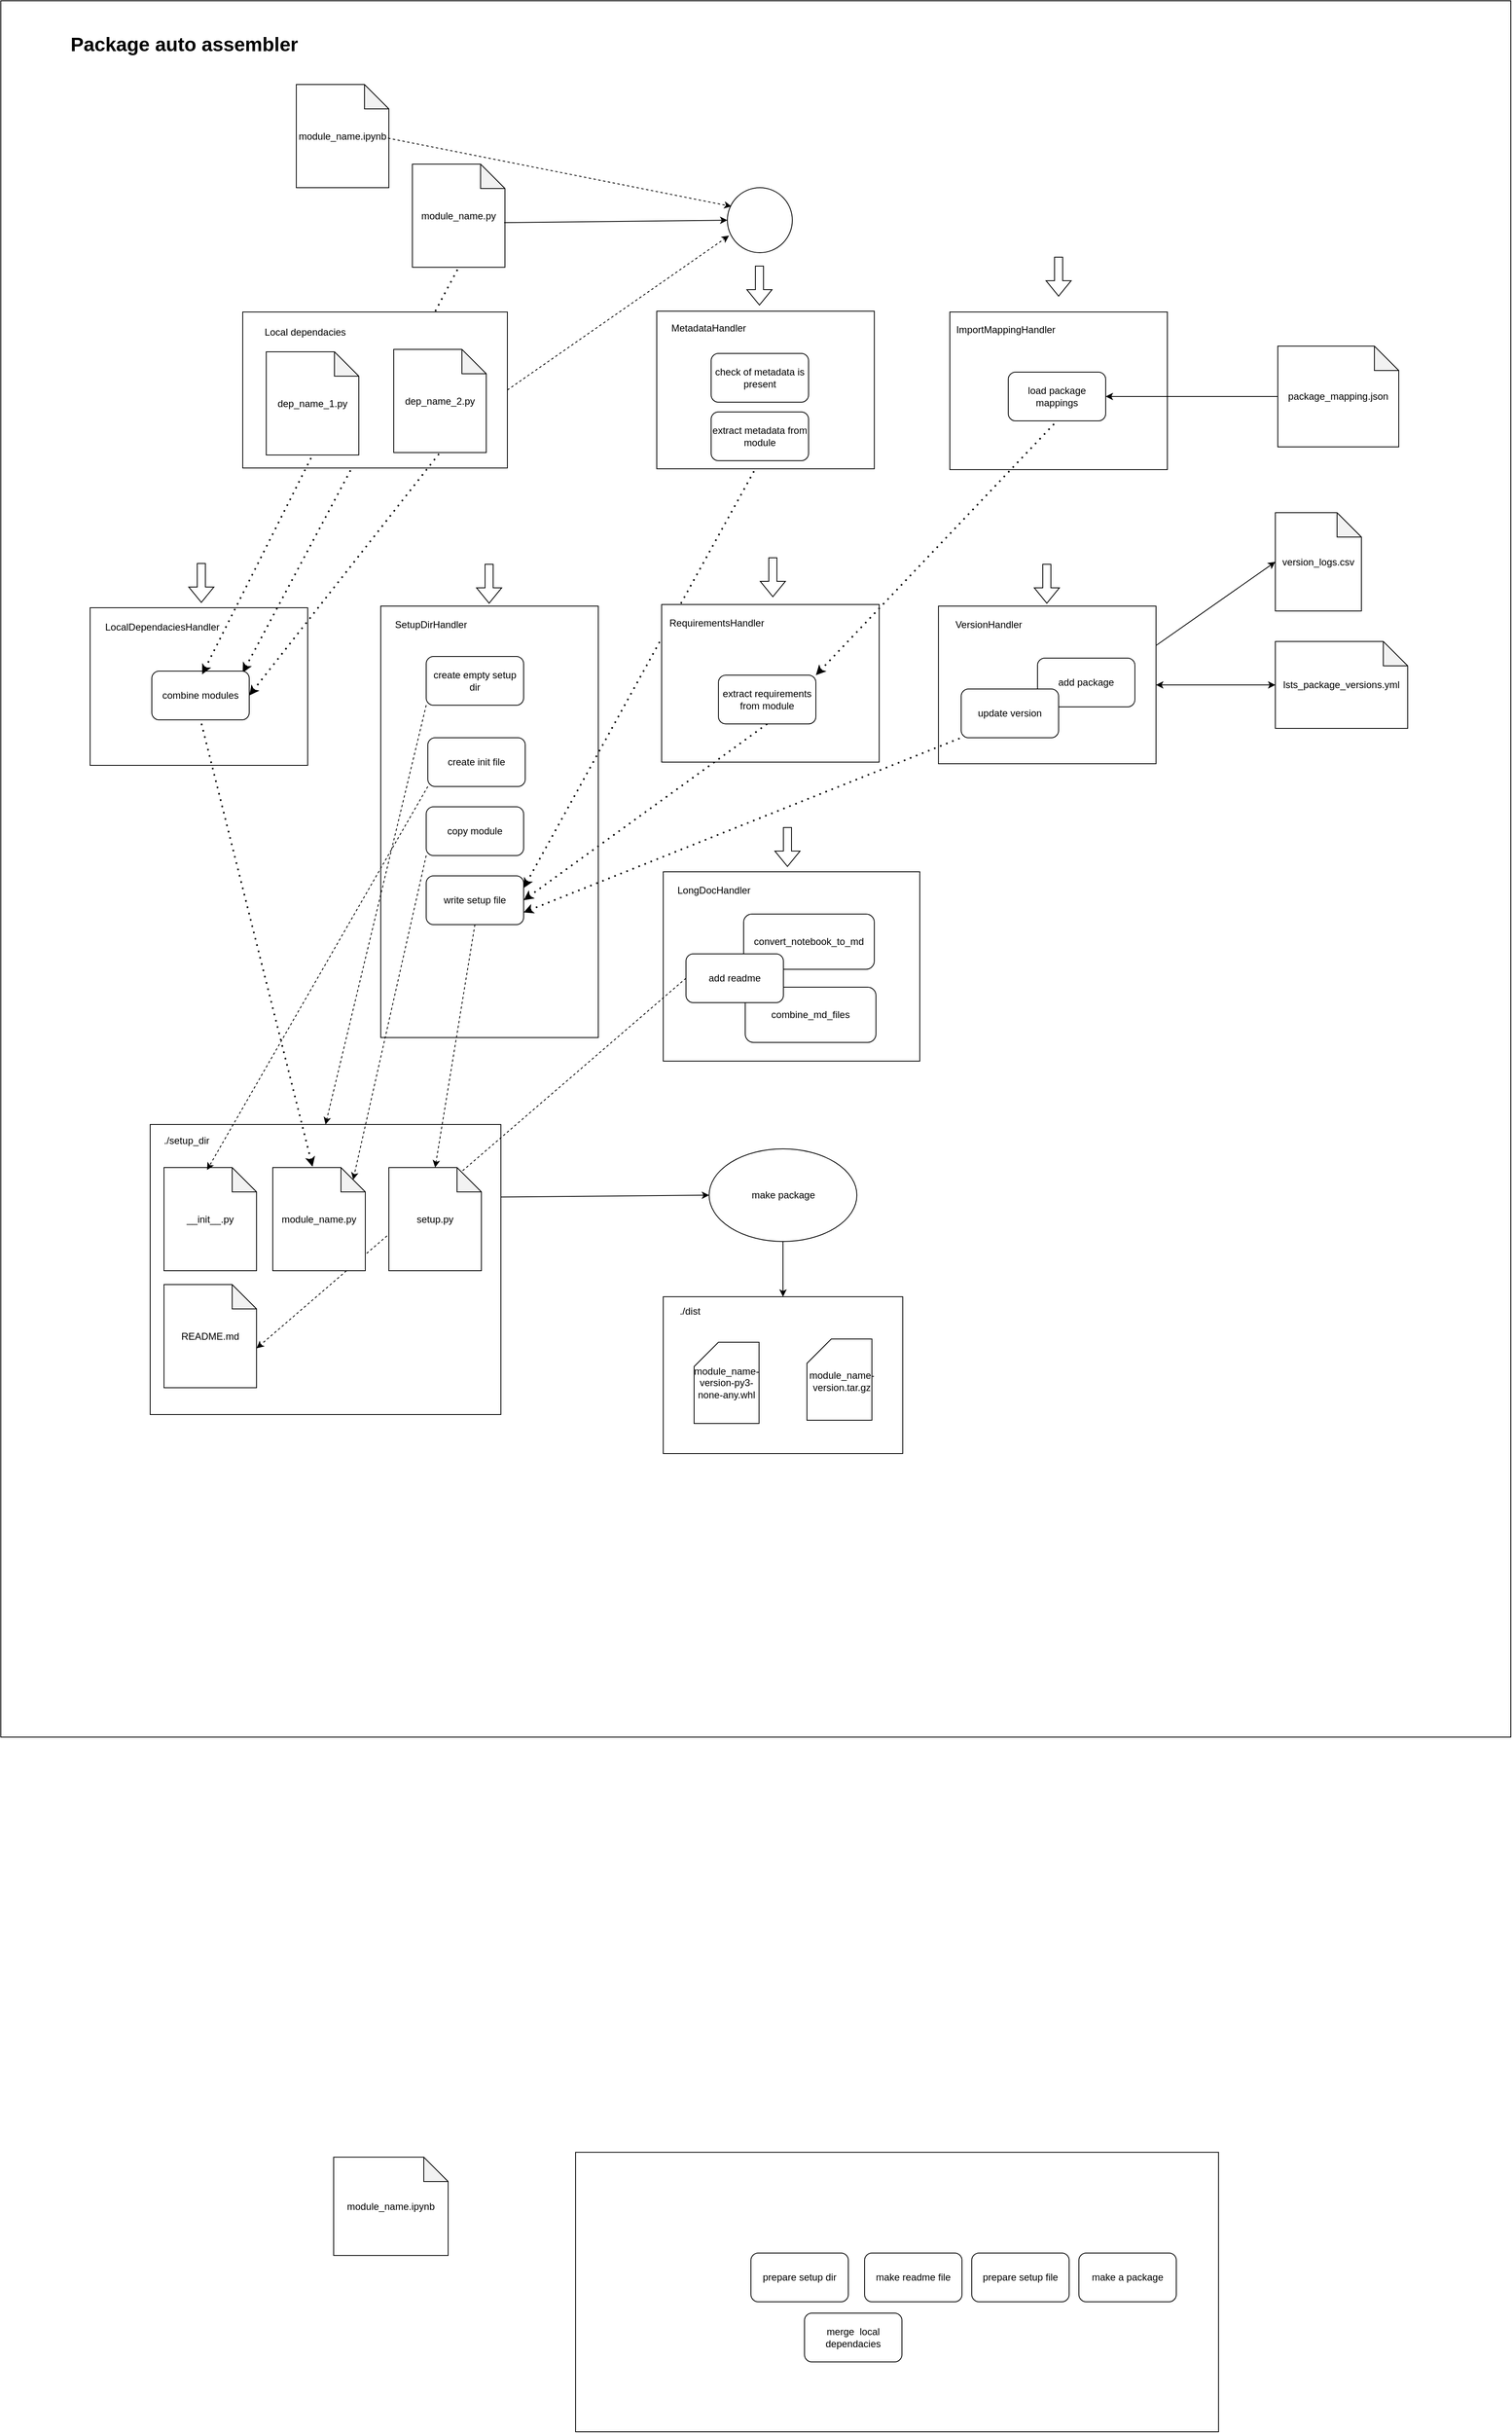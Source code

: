 <mxfile version="23.1.5" type="device">
  <diagram name="_" id="WLMHj4V7T1tkh2896ld8">
    <mxGraphModel dx="2874" dy="2067" grid="0" gridSize="10" guides="1" tooltips="1" connect="1" arrows="1" fold="1" page="0" pageScale="1" pageWidth="827" pageHeight="1169" math="0" shadow="0">
      <root>
        <mxCell id="0" />
        <mxCell id="1" parent="0" />
        <mxCell id="Jrc1zMWoi0aU3mgSClnk-74" value="" style="rounded=0;whiteSpace=wrap;html=1;fillColor=#FFFFFF;" vertex="1" parent="1">
          <mxGeometry x="-613" y="-546" width="1860" height="2137" as="geometry" />
        </mxCell>
        <mxCell id="Jrc1zMWoi0aU3mgSClnk-59" value="" style="rounded=0;whiteSpace=wrap;html=1;" vertex="1" parent="1">
          <mxGeometry x="203" y="526" width="316" height="233" as="geometry" />
        </mxCell>
        <mxCell id="Jrc1zMWoi0aU3mgSClnk-31" value="" style="rounded=0;whiteSpace=wrap;html=1;" vertex="1" parent="1">
          <mxGeometry x="-429" y="837" width="432" height="357" as="geometry" />
        </mxCell>
        <mxCell id="Jrc1zMWoi0aU3mgSClnk-65" value="" style="endArrow=classic;html=1;rounded=0;exitX=0;exitY=0.5;exitDx=0;exitDy=0;entryX=0;entryY=0;entryDx=114;entryDy=78.5;dashed=1;entryPerimeter=0;" edge="1" parent="1" source="Jrc1zMWoi0aU3mgSClnk-61" target="Jrc1zMWoi0aU3mgSClnk-64">
          <mxGeometry width="50" height="50" relative="1" as="geometry">
            <mxPoint x="153" y="770" as="sourcePoint" />
            <mxPoint x="104" y="1069" as="targetPoint" />
          </mxGeometry>
        </mxCell>
        <mxCell id="Jrc1zMWoi0aU3mgSClnk-63" value="combine_md_files" style="rounded=1;whiteSpace=wrap;html=1;" vertex="1" parent="1">
          <mxGeometry x="304" y="668" width="161" height="68" as="geometry" />
        </mxCell>
        <mxCell id="Jrc1zMWoi0aU3mgSClnk-62" value="convert_notebook_to_md" style="rounded=1;whiteSpace=wrap;html=1;" vertex="1" parent="1">
          <mxGeometry x="302" y="578" width="161" height="68" as="geometry" />
        </mxCell>
        <mxCell id="Jrc1zMWoi0aU3mgSClnk-30" value="" style="rounded=0;whiteSpace=wrap;html=1;" vertex="1" parent="1">
          <mxGeometry x="-503" y="201" width="268" height="194" as="geometry" />
        </mxCell>
        <mxCell id="Jrc1zMWoi0aU3mgSClnk-50" value="" style="endArrow=none;dashed=1;html=1;dashPattern=1 3;strokeWidth=2;rounded=0;entryX=0.5;entryY=1;entryDx=0;entryDy=0;exitX=0.933;exitY=0.033;exitDx=0;exitDy=0;startArrow=classic;startFill=1;entryPerimeter=0;exitPerimeter=0;" edge="1" parent="1" source="Jrc1zMWoi0aU3mgSClnk-43" target="gH9P8Dfxt6CHixhxEZe5-3">
          <mxGeometry width="50" height="50" relative="1" as="geometry">
            <mxPoint x="-496" y="606" as="sourcePoint" />
            <mxPoint x="-205" y="80" as="targetPoint" />
          </mxGeometry>
        </mxCell>
        <mxCell id="Jrc1zMWoi0aU3mgSClnk-18" value="" style="rounded=0;whiteSpace=wrap;html=1;" vertex="1" parent="1">
          <mxGeometry x="-145" y="199" width="268" height="531" as="geometry" />
        </mxCell>
        <mxCell id="Jrc1zMWoi0aU3mgSClnk-29" value="" style="endArrow=none;dashed=1;html=1;dashPattern=1 3;strokeWidth=2;rounded=0;entryX=0.5;entryY=1;entryDx=0;entryDy=0;exitX=1;exitY=0.25;exitDx=0;exitDy=0;startArrow=classic;startFill=1;" edge="1" parent="1" source="Jrc1zMWoi0aU3mgSClnk-25" target="gH9P8Dfxt6CHixhxEZe5-9">
          <mxGeometry width="50" height="50" relative="1" as="geometry">
            <mxPoint x="14" y="311" as="sourcePoint" />
            <mxPoint x="314" y="94" as="targetPoint" />
          </mxGeometry>
        </mxCell>
        <mxCell id="Jrc1zMWoi0aU3mgSClnk-26" value="" style="rounded=0;whiteSpace=wrap;html=1;" vertex="1" parent="1">
          <mxGeometry x="201" y="197" width="268" height="194" as="geometry" />
        </mxCell>
        <mxCell id="Jrc1zMWoi0aU3mgSClnk-13" value="" style="rounded=0;whiteSpace=wrap;html=1;" vertex="1" parent="1">
          <mxGeometry x="195" y="-164" width="268" height="194" as="geometry" />
        </mxCell>
        <mxCell id="Jrc1zMWoi0aU3mgSClnk-3" value="" style="rounded=0;whiteSpace=wrap;html=1;" vertex="1" parent="1">
          <mxGeometry x="542" y="199" width="268" height="194" as="geometry" />
        </mxCell>
        <mxCell id="gH9P8Dfxt6CHixhxEZe5-7" value="" style="rounded=0;whiteSpace=wrap;html=1;" parent="1" vertex="1">
          <mxGeometry x="203" y="1049" width="295" height="193" as="geometry" />
        </mxCell>
        <mxCell id="gH9P8Dfxt6CHixhxEZe5-1" value="" style="rounded=0;whiteSpace=wrap;html=1;" parent="1" vertex="1">
          <mxGeometry x="95" y="2102" width="792" height="344" as="geometry" />
        </mxCell>
        <mxCell id="gH9P8Dfxt6CHixhxEZe5-3" value="module_name.py" style="shape=note;whiteSpace=wrap;html=1;backgroundOutline=1;darkOpacity=0.05;" parent="1" vertex="1">
          <mxGeometry x="-106" y="-345" width="114" height="127" as="geometry" />
        </mxCell>
        <mxCell id="gH9P8Dfxt6CHixhxEZe5-4" value="module_name.ipynb" style="shape=note;whiteSpace=wrap;html=1;backgroundOutline=1;darkOpacity=0.05;" parent="1" vertex="1">
          <mxGeometry x="-203" y="2108" width="141" height="121" as="geometry" />
        </mxCell>
        <mxCell id="gH9P8Dfxt6CHixhxEZe5-5" value="module_name-version-py3-none-any.whl" style="shape=card;whiteSpace=wrap;html=1;" parent="1" vertex="1">
          <mxGeometry x="241" y="1105" width="80" height="100" as="geometry" />
        </mxCell>
        <mxCell id="gH9P8Dfxt6CHixhxEZe5-6" value="" style="shape=card;whiteSpace=wrap;html=1;" parent="1" vertex="1">
          <mxGeometry x="380" y="1101" width="80" height="100" as="geometry" />
        </mxCell>
        <mxCell id="gH9P8Dfxt6CHixhxEZe5-8" value="./dist" style="text;html=1;align=center;verticalAlign=middle;whiteSpace=wrap;rounded=0;" parent="1" vertex="1">
          <mxGeometry x="206" y="1052" width="60" height="30" as="geometry" />
        </mxCell>
        <mxCell id="gH9P8Dfxt6CHixhxEZe5-9" value="extract metadata from module" style="rounded=1;whiteSpace=wrap;html=1;" parent="1" vertex="1">
          <mxGeometry x="262" y="-40" width="120" height="60" as="geometry" />
        </mxCell>
        <mxCell id="gH9P8Dfxt6CHixhxEZe5-11" value="prepare setup dir" style="rounded=1;whiteSpace=wrap;html=1;" parent="1" vertex="1">
          <mxGeometry x="311" y="2226" width="120" height="60" as="geometry" />
        </mxCell>
        <mxCell id="gH9P8Dfxt6CHixhxEZe5-12" value="merge &amp;nbsp;local dependacies" style="rounded=1;whiteSpace=wrap;html=1;" parent="1" vertex="1">
          <mxGeometry x="377" y="2300" width="120" height="60" as="geometry" />
        </mxCell>
        <mxCell id="gH9P8Dfxt6CHixhxEZe5-13" value="extract requirements from module" style="rounded=1;whiteSpace=wrap;html=1;" parent="1" vertex="1">
          <mxGeometry x="271" y="284" width="120" height="60" as="geometry" />
        </mxCell>
        <mxCell id="gH9P8Dfxt6CHixhxEZe5-14" value="make readme file" style="rounded=1;whiteSpace=wrap;html=1;" parent="1" vertex="1">
          <mxGeometry x="451" y="2226" width="120" height="60" as="geometry" />
        </mxCell>
        <mxCell id="gH9P8Dfxt6CHixhxEZe5-15" value="prepare setup file" style="rounded=1;whiteSpace=wrap;html=1;" parent="1" vertex="1">
          <mxGeometry x="583" y="2226" width="120" height="60" as="geometry" />
        </mxCell>
        <mxCell id="gH9P8Dfxt6CHixhxEZe5-16" value="make a package" style="rounded=1;whiteSpace=wrap;html=1;" parent="1" vertex="1">
          <mxGeometry x="715" y="2226" width="120" height="60" as="geometry" />
        </mxCell>
        <mxCell id="gH9P8Dfxt6CHixhxEZe5-17" value="module_name-version.tar.gz" style="text;html=1;align=center;verticalAlign=middle;whiteSpace=wrap;rounded=0;" parent="1" vertex="1">
          <mxGeometry x="393" y="1138" width="60" height="30" as="geometry" />
        </mxCell>
        <mxCell id="Jrc1zMWoi0aU3mgSClnk-1" value="version_logs.csv" style="shape=note;whiteSpace=wrap;html=1;backgroundOutline=1;darkOpacity=0.05;" vertex="1" parent="1">
          <mxGeometry x="957" y="84" width="106" height="121" as="geometry" />
        </mxCell>
        <mxCell id="Jrc1zMWoi0aU3mgSClnk-2" value="&lt;h1&gt;Package auto assembler&lt;/h1&gt;&lt;p&gt;&lt;br&gt;&lt;/p&gt;" style="text;html=1;spacing=5;spacingTop=-20;whiteSpace=wrap;overflow=hidden;rounded=0;" vertex="1" parent="1">
          <mxGeometry x="-532" y="-512" width="313" height="120" as="geometry" />
        </mxCell>
        <mxCell id="Jrc1zMWoi0aU3mgSClnk-4" value="VersionHandler" style="text;html=1;align=center;verticalAlign=middle;whiteSpace=wrap;rounded=0;" vertex="1" parent="1">
          <mxGeometry x="544" y="207" width="120" height="29" as="geometry" />
        </mxCell>
        <mxCell id="Jrc1zMWoi0aU3mgSClnk-5" value="add package" style="rounded=1;whiteSpace=wrap;html=1;" vertex="1" parent="1">
          <mxGeometry x="664" y="263" width="120" height="60" as="geometry" />
        </mxCell>
        <mxCell id="gH9P8Dfxt6CHixhxEZe5-10" value="update version" style="rounded=1;whiteSpace=wrap;html=1;" parent="1" vertex="1">
          <mxGeometry x="570" y="301" width="120" height="60" as="geometry" />
        </mxCell>
        <mxCell id="Jrc1zMWoi0aU3mgSClnk-7" value="lsts_package_versions.yml" style="shape=note;whiteSpace=wrap;html=1;backgroundOutline=1;darkOpacity=0.05;" vertex="1" parent="1">
          <mxGeometry x="957" y="242.5" width="163" height="107" as="geometry" />
        </mxCell>
        <mxCell id="Jrc1zMWoi0aU3mgSClnk-8" value="" style="endArrow=classic;startArrow=classic;html=1;rounded=0;exitX=1;exitY=0.5;exitDx=0;exitDy=0;entryX=0;entryY=0.5;entryDx=0;entryDy=0;entryPerimeter=0;" edge="1" parent="1" source="Jrc1zMWoi0aU3mgSClnk-3" target="Jrc1zMWoi0aU3mgSClnk-7">
          <mxGeometry width="50" height="50" relative="1" as="geometry">
            <mxPoint x="1071" y="175" as="sourcePoint" />
            <mxPoint x="1185" y="162" as="targetPoint" />
          </mxGeometry>
        </mxCell>
        <mxCell id="Jrc1zMWoi0aU3mgSClnk-9" value="" style="endArrow=classic;html=1;rounded=0;exitX=1;exitY=0.25;exitDx=0;exitDy=0;entryX=0;entryY=0.5;entryDx=0;entryDy=0;entryPerimeter=0;" edge="1" parent="1" source="Jrc1zMWoi0aU3mgSClnk-3" target="Jrc1zMWoi0aU3mgSClnk-1">
          <mxGeometry width="50" height="50" relative="1" as="geometry">
            <mxPoint x="1079" y="114" as="sourcePoint" />
            <mxPoint x="1129" y="64" as="targetPoint" />
          </mxGeometry>
        </mxCell>
        <mxCell id="Jrc1zMWoi0aU3mgSClnk-10" value="" style="ellipse;whiteSpace=wrap;html=1;aspect=fixed;" vertex="1" parent="1">
          <mxGeometry x="282" y="-316" width="80" height="80" as="geometry" />
        </mxCell>
        <mxCell id="Jrc1zMWoi0aU3mgSClnk-11" value="" style="endArrow=classic;html=1;rounded=0;exitX=0.991;exitY=0.567;exitDx=0;exitDy=0;exitPerimeter=0;entryX=0;entryY=0.5;entryDx=0;entryDy=0;" edge="1" parent="1" source="gH9P8Dfxt6CHixhxEZe5-3" target="Jrc1zMWoi0aU3mgSClnk-10">
          <mxGeometry width="50" height="50" relative="1" as="geometry">
            <mxPoint x="107" y="-227" as="sourcePoint" />
            <mxPoint x="157" y="-277" as="targetPoint" />
          </mxGeometry>
        </mxCell>
        <mxCell id="Jrc1zMWoi0aU3mgSClnk-12" value="" style="shape=flexArrow;endArrow=classic;html=1;rounded=0;" edge="1" parent="1">
          <mxGeometry width="50" height="50" relative="1" as="geometry">
            <mxPoint x="675.5" y="147" as="sourcePoint" />
            <mxPoint x="675.5" y="196" as="targetPoint" />
          </mxGeometry>
        </mxCell>
        <mxCell id="Jrc1zMWoi0aU3mgSClnk-15" value="MetadataHandler" style="text;html=1;align=center;verticalAlign=middle;whiteSpace=wrap;rounded=0;" vertex="1" parent="1">
          <mxGeometry x="199" y="-158" width="120" height="29" as="geometry" />
        </mxCell>
        <mxCell id="Jrc1zMWoi0aU3mgSClnk-16" value="check of metadata is present" style="rounded=1;whiteSpace=wrap;html=1;" vertex="1" parent="1">
          <mxGeometry x="262" y="-112" width="120" height="60" as="geometry" />
        </mxCell>
        <mxCell id="Jrc1zMWoi0aU3mgSClnk-17" value="" style="shape=flexArrow;endArrow=classic;html=1;rounded=0;" edge="1" parent="1">
          <mxGeometry width="50" height="50" relative="1" as="geometry">
            <mxPoint x="321.5" y="-220" as="sourcePoint" />
            <mxPoint x="321.5" y="-171" as="targetPoint" />
          </mxGeometry>
        </mxCell>
        <mxCell id="Jrc1zMWoi0aU3mgSClnk-19" value="SetupDirHandler" style="text;html=1;align=center;verticalAlign=middle;whiteSpace=wrap;rounded=0;" vertex="1" parent="1">
          <mxGeometry x="-143" y="207" width="120" height="29" as="geometry" />
        </mxCell>
        <mxCell id="Jrc1zMWoi0aU3mgSClnk-20" value="create empty setup dir" style="rounded=1;whiteSpace=wrap;html=1;" vertex="1" parent="1">
          <mxGeometry x="-89" y="261" width="120" height="60" as="geometry" />
        </mxCell>
        <mxCell id="Jrc1zMWoi0aU3mgSClnk-21" value="copy module" style="rounded=1;whiteSpace=wrap;html=1;" vertex="1" parent="1">
          <mxGeometry x="-89" y="446" width="120" height="60" as="geometry" />
        </mxCell>
        <mxCell id="Jrc1zMWoi0aU3mgSClnk-22" value="" style="shape=flexArrow;endArrow=classic;html=1;rounded=0;" edge="1" parent="1">
          <mxGeometry width="50" height="50" relative="1" as="geometry">
            <mxPoint x="-11.5" y="147" as="sourcePoint" />
            <mxPoint x="-11.5" y="196" as="targetPoint" />
          </mxGeometry>
        </mxCell>
        <mxCell id="Jrc1zMWoi0aU3mgSClnk-24" value="create init file" style="rounded=1;whiteSpace=wrap;html=1;" vertex="1" parent="1">
          <mxGeometry x="-87" y="361" width="120" height="60" as="geometry" />
        </mxCell>
        <mxCell id="Jrc1zMWoi0aU3mgSClnk-25" value="write setup file" style="rounded=1;whiteSpace=wrap;html=1;" vertex="1" parent="1">
          <mxGeometry x="-89" y="531" width="120" height="60" as="geometry" />
        </mxCell>
        <mxCell id="Jrc1zMWoi0aU3mgSClnk-27" value="RequirementsHandler" style="text;html=1;align=center;verticalAlign=middle;whiteSpace=wrap;rounded=0;" vertex="1" parent="1">
          <mxGeometry x="209" y="205" width="120" height="29" as="geometry" />
        </mxCell>
        <mxCell id="Jrc1zMWoi0aU3mgSClnk-28" value="" style="endArrow=none;dashed=1;html=1;dashPattern=1 3;strokeWidth=2;rounded=0;entryX=0.5;entryY=1;entryDx=0;entryDy=0;exitX=1;exitY=0.5;exitDx=0;exitDy=0;startArrow=classic;startFill=1;" edge="1" parent="1" source="Jrc1zMWoi0aU3mgSClnk-25" target="gH9P8Dfxt6CHixhxEZe5-13">
          <mxGeometry width="50" height="50" relative="1" as="geometry">
            <mxPoint x="338" y="549" as="sourcePoint" />
            <mxPoint x="388" y="499" as="targetPoint" />
          </mxGeometry>
        </mxCell>
        <mxCell id="Jrc1zMWoi0aU3mgSClnk-32" value="./setup_dir" style="text;html=1;align=center;verticalAlign=middle;whiteSpace=wrap;rounded=0;" vertex="1" parent="1">
          <mxGeometry x="-440" y="841" width="112" height="32" as="geometry" />
        </mxCell>
        <mxCell id="Jrc1zMWoi0aU3mgSClnk-33" value="" style="endArrow=classic;html=1;rounded=0;exitX=0;exitY=1;exitDx=0;exitDy=0;entryX=0.5;entryY=0;entryDx=0;entryDy=0;dashed=1;" edge="1" parent="1" source="Jrc1zMWoi0aU3mgSClnk-20" target="Jrc1zMWoi0aU3mgSClnk-31">
          <mxGeometry width="50" height="50" relative="1" as="geometry">
            <mxPoint x="-391" y="521" as="sourcePoint" />
            <mxPoint x="-341" y="471" as="targetPoint" />
          </mxGeometry>
        </mxCell>
        <mxCell id="Jrc1zMWoi0aU3mgSClnk-34" value="module_name.py" style="shape=note;whiteSpace=wrap;html=1;backgroundOutline=1;darkOpacity=0.05;" vertex="1" parent="1">
          <mxGeometry x="-278" y="890" width="114" height="127" as="geometry" />
        </mxCell>
        <mxCell id="Jrc1zMWoi0aU3mgSClnk-35" value="__init__.py" style="shape=note;whiteSpace=wrap;html=1;backgroundOutline=1;darkOpacity=0.05;" vertex="1" parent="1">
          <mxGeometry x="-412" y="890" width="114" height="127" as="geometry" />
        </mxCell>
        <mxCell id="Jrc1zMWoi0aU3mgSClnk-36" value="setup.py" style="shape=note;whiteSpace=wrap;html=1;backgroundOutline=1;darkOpacity=0.05;" vertex="1" parent="1">
          <mxGeometry x="-135" y="890" width="114" height="127" as="geometry" />
        </mxCell>
        <mxCell id="Jrc1zMWoi0aU3mgSClnk-37" value="" style="endArrow=classic;html=1;rounded=0;exitX=0;exitY=1;exitDx=0;exitDy=0;entryX=0;entryY=0;entryDx=99;entryDy=15;dashed=1;entryPerimeter=0;" edge="1" parent="1" source="Jrc1zMWoi0aU3mgSClnk-21" target="Jrc1zMWoi0aU3mgSClnk-34">
          <mxGeometry width="50" height="50" relative="1" as="geometry">
            <mxPoint x="-101" y="453" as="sourcePoint" />
            <mxPoint x="-208" y="999" as="targetPoint" />
          </mxGeometry>
        </mxCell>
        <mxCell id="Jrc1zMWoi0aU3mgSClnk-38" value="" style="endArrow=classic;html=1;rounded=0;exitX=0;exitY=1;exitDx=0;exitDy=0;entryX=0.465;entryY=0.024;entryDx=0;entryDy=0;dashed=1;entryPerimeter=0;" edge="1" parent="1" source="Jrc1zMWoi0aU3mgSClnk-24" target="Jrc1zMWoi0aU3mgSClnk-35">
          <mxGeometry width="50" height="50" relative="1" as="geometry">
            <mxPoint x="-265" y="491" as="sourcePoint" />
            <mxPoint x="-355" y="890" as="targetPoint" />
          </mxGeometry>
        </mxCell>
        <mxCell id="Jrc1zMWoi0aU3mgSClnk-39" value="" style="endArrow=classic;html=1;rounded=0;exitX=0.5;exitY=1;exitDx=0;exitDy=0;entryX=0.5;entryY=0;entryDx=0;entryDy=0;dashed=1;entryPerimeter=0;" edge="1" parent="1" source="Jrc1zMWoi0aU3mgSClnk-25" target="Jrc1zMWoi0aU3mgSClnk-36">
          <mxGeometry width="50" height="50" relative="1" as="geometry">
            <mxPoint x="153" y="705" as="sourcePoint" />
            <mxPoint x="63" y="1104" as="targetPoint" />
          </mxGeometry>
        </mxCell>
        <mxCell id="Jrc1zMWoi0aU3mgSClnk-40" value="" style="shape=flexArrow;endArrow=classic;html=1;rounded=0;" edge="1" parent="1">
          <mxGeometry width="50" height="50" relative="1" as="geometry">
            <mxPoint x="338" y="139" as="sourcePoint" />
            <mxPoint x="338" y="188" as="targetPoint" />
          </mxGeometry>
        </mxCell>
        <mxCell id="Jrc1zMWoi0aU3mgSClnk-41" value="" style="shape=flexArrow;endArrow=classic;html=1;rounded=0;" edge="1" parent="1">
          <mxGeometry width="50" height="50" relative="1" as="geometry">
            <mxPoint x="-366" y="146" as="sourcePoint" />
            <mxPoint x="-366" y="195" as="targetPoint" />
          </mxGeometry>
        </mxCell>
        <mxCell id="Jrc1zMWoi0aU3mgSClnk-42" value="LocalDependaciesHandler" style="text;html=1;align=center;verticalAlign=middle;whiteSpace=wrap;rounded=0;" vertex="1" parent="1">
          <mxGeometry x="-491" y="210" width="154" height="29" as="geometry" />
        </mxCell>
        <mxCell id="Jrc1zMWoi0aU3mgSClnk-43" value="combine modules" style="rounded=1;whiteSpace=wrap;html=1;" vertex="1" parent="1">
          <mxGeometry x="-427" y="279" width="120" height="60" as="geometry" />
        </mxCell>
        <mxCell id="Jrc1zMWoi0aU3mgSClnk-44" value="" style="rounded=0;whiteSpace=wrap;html=1;" vertex="1" parent="1">
          <mxGeometry x="-315" y="-163" width="326" height="192" as="geometry" />
        </mxCell>
        <mxCell id="Jrc1zMWoi0aU3mgSClnk-46" value="dep_name_1.py" style="shape=note;whiteSpace=wrap;html=1;backgroundOutline=1;darkOpacity=0.05;" vertex="1" parent="1">
          <mxGeometry x="-286" y="-114" width="114" height="127" as="geometry" />
        </mxCell>
        <mxCell id="Jrc1zMWoi0aU3mgSClnk-47" value="dep_name_2.py" style="shape=note;whiteSpace=wrap;html=1;backgroundOutline=1;darkOpacity=0.05;" vertex="1" parent="1">
          <mxGeometry x="-129" y="-117" width="114" height="127" as="geometry" />
        </mxCell>
        <mxCell id="Jrc1zMWoi0aU3mgSClnk-48" value="Local dependacies" style="text;html=1;align=center;verticalAlign=middle;whiteSpace=wrap;rounded=0;" vertex="1" parent="1">
          <mxGeometry x="-307" y="-153" width="138" height="29" as="geometry" />
        </mxCell>
        <mxCell id="Jrc1zMWoi0aU3mgSClnk-49" value="" style="endArrow=classic;html=1;rounded=0;exitX=1;exitY=0.5;exitDx=0;exitDy=0;entryX=0.025;entryY=0.738;entryDx=0;entryDy=0;entryPerimeter=0;dashed=1;" edge="1" parent="1" source="Jrc1zMWoi0aU3mgSClnk-44" target="Jrc1zMWoi0aU3mgSClnk-10">
          <mxGeometry width="50" height="50" relative="1" as="geometry">
            <mxPoint x="-97" y="-189" as="sourcePoint" />
            <mxPoint x="178" y="-192" as="targetPoint" />
          </mxGeometry>
        </mxCell>
        <mxCell id="Jrc1zMWoi0aU3mgSClnk-51" value="" style="endArrow=none;dashed=1;html=1;dashPattern=1 3;strokeWidth=2;rounded=0;entryX=0.5;entryY=1;entryDx=0;entryDy=0;startArrow=classic;startFill=1;entryPerimeter=0;" edge="1" parent="1" target="Jrc1zMWoi0aU3mgSClnk-46">
          <mxGeometry width="50" height="50" relative="1" as="geometry">
            <mxPoint x="-365" y="283" as="sourcePoint" />
            <mxPoint x="-260" y="71" as="targetPoint" />
          </mxGeometry>
        </mxCell>
        <mxCell id="Jrc1zMWoi0aU3mgSClnk-52" value="" style="endArrow=none;dashed=1;html=1;dashPattern=1 3;strokeWidth=2;rounded=0;entryX=0.5;entryY=1;entryDx=0;entryDy=0;startArrow=classic;startFill=1;entryPerimeter=0;exitX=1;exitY=0.5;exitDx=0;exitDy=0;" edge="1" parent="1" source="Jrc1zMWoi0aU3mgSClnk-43" target="Jrc1zMWoi0aU3mgSClnk-47">
          <mxGeometry width="50" height="50" relative="1" as="geometry">
            <mxPoint x="-334" y="349.5" as="sourcePoint" />
            <mxPoint x="-198" y="79.5" as="targetPoint" />
          </mxGeometry>
        </mxCell>
        <mxCell id="Jrc1zMWoi0aU3mgSClnk-54" value="" style="endArrow=none;dashed=1;html=1;dashPattern=1 3;strokeWidth=2;rounded=0;entryX=0.5;entryY=1;entryDx=0;entryDy=0;startArrow=classic;startFill=1;exitX=0.43;exitY=-0.008;exitDx=0;exitDy=0;exitPerimeter=0;" edge="1" parent="1" source="Jrc1zMWoi0aU3mgSClnk-34" target="Jrc1zMWoi0aU3mgSClnk-43">
          <mxGeometry width="50" height="50" relative="1" as="geometry">
            <mxPoint x="-537" y="741" as="sourcePoint" />
            <mxPoint x="-401" y="471" as="targetPoint" />
          </mxGeometry>
        </mxCell>
        <mxCell id="Jrc1zMWoi0aU3mgSClnk-55" value="make package" style="ellipse;whiteSpace=wrap;html=1;" vertex="1" parent="1">
          <mxGeometry x="259.5" y="867" width="182" height="114" as="geometry" />
        </mxCell>
        <mxCell id="Jrc1zMWoi0aU3mgSClnk-56" value="" style="endArrow=classic;html=1;rounded=0;exitX=1;exitY=0.25;exitDx=0;exitDy=0;entryX=0;entryY=0.5;entryDx=0;entryDy=0;" edge="1" parent="1" source="Jrc1zMWoi0aU3mgSClnk-31" target="Jrc1zMWoi0aU3mgSClnk-55">
          <mxGeometry width="50" height="50" relative="1" as="geometry">
            <mxPoint x="-65" y="1472" as="sourcePoint" />
            <mxPoint x="-15" y="1422" as="targetPoint" />
          </mxGeometry>
        </mxCell>
        <mxCell id="Jrc1zMWoi0aU3mgSClnk-57" value="" style="endArrow=classic;html=1;rounded=0;exitX=0.5;exitY=1;exitDx=0;exitDy=0;entryX=0.5;entryY=0;entryDx=0;entryDy=0;" edge="1" parent="1" source="Jrc1zMWoi0aU3mgSClnk-55" target="gH9P8Dfxt6CHixhxEZe5-7">
          <mxGeometry width="50" height="50" relative="1" as="geometry">
            <mxPoint x="-209" y="1323" as="sourcePoint" />
            <mxPoint x="125" y="1594" as="targetPoint" />
          </mxGeometry>
        </mxCell>
        <mxCell id="Jrc1zMWoi0aU3mgSClnk-58" value="" style="endArrow=none;dashed=1;html=1;dashPattern=1 3;strokeWidth=2;rounded=0;entryX=0;entryY=1;entryDx=0;entryDy=0;exitX=1;exitY=0.75;exitDx=0;exitDy=0;startArrow=classic;startFill=1;" edge="1" parent="1" source="Jrc1zMWoi0aU3mgSClnk-25" target="gH9P8Dfxt6CHixhxEZe5-10">
          <mxGeometry width="50" height="50" relative="1" as="geometry">
            <mxPoint x="195.5" y="661" as="sourcePoint" />
            <mxPoint x="495.5" y="444" as="targetPoint" />
          </mxGeometry>
        </mxCell>
        <mxCell id="Jrc1zMWoi0aU3mgSClnk-60" value="LongDocHandler" style="text;html=1;align=center;verticalAlign=middle;whiteSpace=wrap;rounded=0;" vertex="1" parent="1">
          <mxGeometry x="214" y="533" width="103" height="32" as="geometry" />
        </mxCell>
        <mxCell id="Jrc1zMWoi0aU3mgSClnk-61" value="add readme" style="rounded=1;whiteSpace=wrap;html=1;" vertex="1" parent="1">
          <mxGeometry x="231" y="627" width="120" height="60" as="geometry" />
        </mxCell>
        <mxCell id="Jrc1zMWoi0aU3mgSClnk-64" value="README.md" style="shape=note;whiteSpace=wrap;html=1;backgroundOutline=1;darkOpacity=0.05;" vertex="1" parent="1">
          <mxGeometry x="-412" y="1034" width="114" height="127" as="geometry" />
        </mxCell>
        <mxCell id="Jrc1zMWoi0aU3mgSClnk-66" value="" style="shape=flexArrow;endArrow=classic;html=1;rounded=0;" edge="1" parent="1">
          <mxGeometry width="50" height="50" relative="1" as="geometry">
            <mxPoint x="356" y="471" as="sourcePoint" />
            <mxPoint x="356" y="520" as="targetPoint" />
          </mxGeometry>
        </mxCell>
        <mxCell id="Jrc1zMWoi0aU3mgSClnk-67" value="" style="rounded=0;whiteSpace=wrap;html=1;" vertex="1" parent="1">
          <mxGeometry x="556" y="-163" width="268" height="194" as="geometry" />
        </mxCell>
        <mxCell id="Jrc1zMWoi0aU3mgSClnk-68" value="" style="shape=flexArrow;endArrow=classic;html=1;rounded=0;" edge="1" parent="1">
          <mxGeometry width="50" height="50" relative="1" as="geometry">
            <mxPoint x="690" y="-231" as="sourcePoint" />
            <mxPoint x="690" y="-182" as="targetPoint" />
          </mxGeometry>
        </mxCell>
        <mxCell id="Jrc1zMWoi0aU3mgSClnk-69" value="ImportMappingHandler" style="text;html=1;align=center;verticalAlign=middle;whiteSpace=wrap;rounded=0;" vertex="1" parent="1">
          <mxGeometry x="565" y="-156" width="120" height="29" as="geometry" />
        </mxCell>
        <mxCell id="Jrc1zMWoi0aU3mgSClnk-70" value="load package mappings" style="rounded=1;whiteSpace=wrap;html=1;" vertex="1" parent="1">
          <mxGeometry x="628" y="-89" width="120" height="60" as="geometry" />
        </mxCell>
        <mxCell id="Jrc1zMWoi0aU3mgSClnk-71" value="package_mapping.json" style="shape=note;whiteSpace=wrap;html=1;backgroundOutline=1;darkOpacity=0.05;" vertex="1" parent="1">
          <mxGeometry x="960" y="-121" width="149" height="124" as="geometry" />
        </mxCell>
        <mxCell id="Jrc1zMWoi0aU3mgSClnk-72" value="" style="endArrow=classic;html=1;rounded=0;exitX=0;exitY=0.5;exitDx=0;exitDy=0;entryX=1;entryY=0.5;entryDx=0;entryDy=0;exitPerimeter=0;" edge="1" parent="1" source="Jrc1zMWoi0aU3mgSClnk-71" target="Jrc1zMWoi0aU3mgSClnk-70">
          <mxGeometry width="50" height="50" relative="1" as="geometry">
            <mxPoint x="766" y="144" as="sourcePoint" />
            <mxPoint x="913" y="41" as="targetPoint" />
          </mxGeometry>
        </mxCell>
        <mxCell id="Jrc1zMWoi0aU3mgSClnk-73" value="" style="endArrow=none;dashed=1;html=1;dashPattern=1 3;strokeWidth=2;rounded=0;entryX=0.5;entryY=1;entryDx=0;entryDy=0;exitX=1;exitY=0;exitDx=0;exitDy=0;startArrow=classic;startFill=1;" edge="1" parent="1" source="gH9P8Dfxt6CHixhxEZe5-13" target="Jrc1zMWoi0aU3mgSClnk-70">
          <mxGeometry width="50" height="50" relative="1" as="geometry">
            <mxPoint x="332" y="273" as="sourcePoint" />
            <mxPoint x="632" y="56" as="targetPoint" />
          </mxGeometry>
        </mxCell>
        <mxCell id="Jrc1zMWoi0aU3mgSClnk-77" value="module_name.ipynb" style="shape=note;whiteSpace=wrap;html=1;backgroundOutline=1;darkOpacity=0.05;" vertex="1" parent="1">
          <mxGeometry x="-249" y="-443" width="114" height="127" as="geometry" />
        </mxCell>
        <mxCell id="Jrc1zMWoi0aU3mgSClnk-78" value="" style="endArrow=classic;html=1;rounded=0;exitX=0.991;exitY=0.52;exitDx=0;exitDy=0;dashed=1;exitPerimeter=0;entryX=0.063;entryY=0.288;entryDx=0;entryDy=0;entryPerimeter=0;" edge="1" parent="1" source="Jrc1zMWoi0aU3mgSClnk-77" target="Jrc1zMWoi0aU3mgSClnk-10">
          <mxGeometry width="50" height="50" relative="1" as="geometry">
            <mxPoint x="-23" y="-306" as="sourcePoint" />
            <mxPoint x="250" y="-496" as="targetPoint" />
          </mxGeometry>
        </mxCell>
      </root>
    </mxGraphModel>
  </diagram>
</mxfile>
